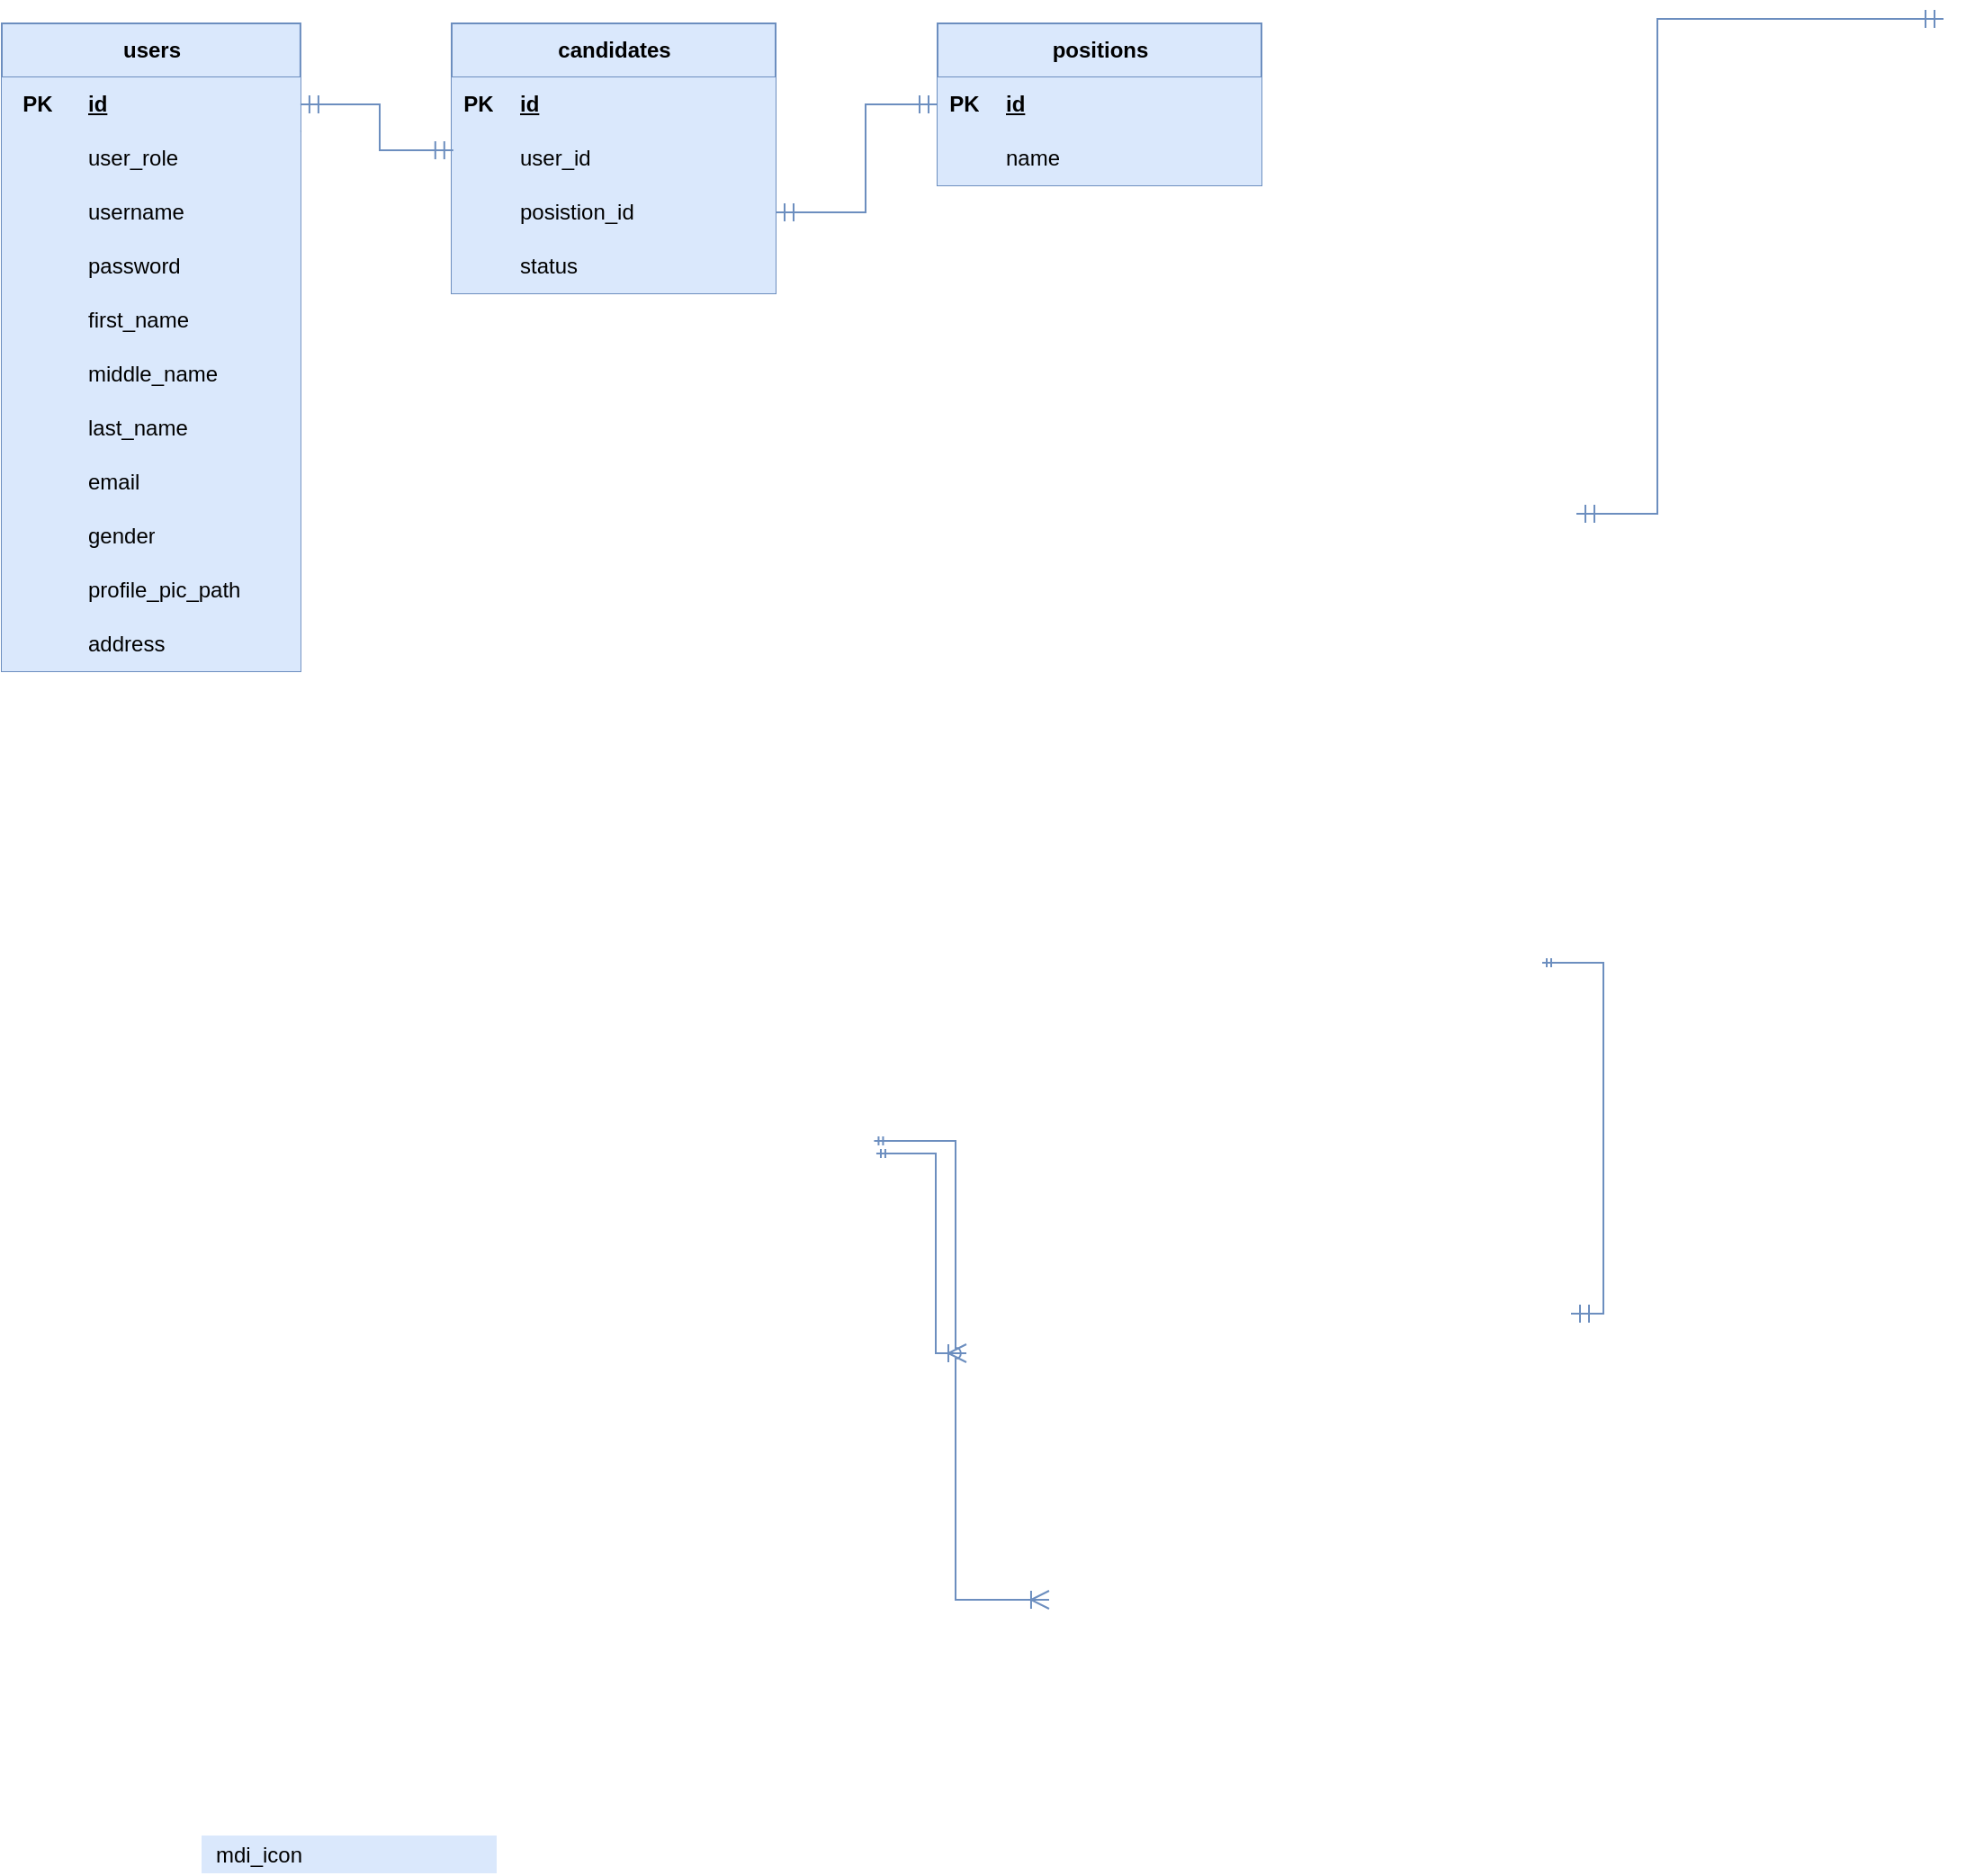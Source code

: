 <mxfile version="21.6.8" type="device">
  <diagram id="R2lEEEUBdFMjLlhIrx00" name="Page-1">
    <mxGraphModel dx="1714" dy="1666" grid="1" gridSize="10" guides="1" tooltips="1" connect="1" arrows="1" fold="1" page="1" pageScale="1" pageWidth="850" pageHeight="1100" math="0" shadow="0" extFonts="Permanent Marker^https://fonts.googleapis.com/css?family=Permanent+Marker">
      <root>
        <mxCell id="0" />
        <mxCell id="1" parent="0" />
        <mxCell id="FnZsgBoeHZm3OFhOHPzo-1" value="candidates" style="shape=table;startSize=30;container=1;collapsible=1;childLayout=tableLayout;fixedRows=1;rowLines=0;fontStyle=1;align=center;resizeLast=1;html=1;fillColor=#dae8fc;strokeColor=#6c8ebf;shadow=0;swimlaneLine=1;" parent="1" vertex="1">
          <mxGeometry x="-550" y="-960" width="180" height="150.0" as="geometry" />
        </mxCell>
        <mxCell id="FnZsgBoeHZm3OFhOHPzo-2" value="" style="shape=tableRow;horizontal=0;startSize=0;swimlaneHead=0;swimlaneBody=0;fillColor=#dae8fc;collapsible=0;dropTarget=0;points=[[0,0.5],[1,0.5]];portConstraint=eastwest;top=0;left=0;right=0;bottom=1;strokeColor=#6c8ebf;shadow=0;swimlaneLine=1;" parent="FnZsgBoeHZm3OFhOHPzo-1" vertex="1">
          <mxGeometry y="30" width="180" height="30" as="geometry" />
        </mxCell>
        <mxCell id="FnZsgBoeHZm3OFhOHPzo-3" value="PK" style="shape=partialRectangle;connectable=0;fillColor=#dae8fc;top=0;left=0;bottom=0;right=0;fontStyle=1;overflow=hidden;whiteSpace=wrap;html=1;strokeColor=#6c8ebf;shadow=0;swimlaneLine=1;" parent="FnZsgBoeHZm3OFhOHPzo-2" vertex="1">
          <mxGeometry width="30" height="30" as="geometry">
            <mxRectangle width="30" height="30" as="alternateBounds" />
          </mxGeometry>
        </mxCell>
        <mxCell id="FnZsgBoeHZm3OFhOHPzo-4" value="id&lt;span data-lucid-content=&quot;{&amp;quot;t&amp;quot;:&amp;quot;id&amp;quot;,&amp;quot;m&amp;quot;:[{&amp;quot;s&amp;quot;:0,&amp;quot;n&amp;quot;:&amp;quot;c&amp;quot;,&amp;quot;v&amp;quot;:&amp;quot;3a414aff&amp;quot;,&amp;quot;e&amp;quot;:2},{&amp;quot;s&amp;quot;:0,&amp;quot;n&amp;quot;:&amp;quot;s&amp;quot;,&amp;quot;v&amp;quot;:22.222,&amp;quot;e&amp;quot;:2}]}&quot; data-lucid-type=&quot;application/vnd.lucid.text&quot;&gt;&lt;/span&gt;&lt;span data-lucid-content=&quot;{&amp;quot;t&amp;quot;:&amp;quot;id&amp;quot;,&amp;quot;m&amp;quot;:[{&amp;quot;s&amp;quot;:0,&amp;quot;n&amp;quot;:&amp;quot;c&amp;quot;,&amp;quot;v&amp;quot;:&amp;quot;3a414aff&amp;quot;,&amp;quot;e&amp;quot;:2},{&amp;quot;s&amp;quot;:0,&amp;quot;n&amp;quot;:&amp;quot;s&amp;quot;,&amp;quot;v&amp;quot;:22.222,&amp;quot;e&amp;quot;:2}]}&quot; data-lucid-type=&quot;application/vnd.lucid.text&quot;&gt;&lt;/span&gt;&lt;span data-lucid-content=&quot;{&amp;quot;t&amp;quot;:&amp;quot;id&amp;quot;,&amp;quot;m&amp;quot;:[{&amp;quot;s&amp;quot;:0,&amp;quot;n&amp;quot;:&amp;quot;c&amp;quot;,&amp;quot;v&amp;quot;:&amp;quot;3a414aff&amp;quot;,&amp;quot;e&amp;quot;:2},{&amp;quot;s&amp;quot;:0,&amp;quot;n&amp;quot;:&amp;quot;s&amp;quot;,&amp;quot;v&amp;quot;:22.222,&amp;quot;e&amp;quot;:2}]}&quot; data-lucid-type=&quot;application/vnd.lucid.text&quot;&gt;&lt;/span&gt;&lt;span data-lucid-content=&quot;{&amp;quot;t&amp;quot;:&amp;quot;id&amp;quot;,&amp;quot;m&amp;quot;:[{&amp;quot;s&amp;quot;:0,&amp;quot;n&amp;quot;:&amp;quot;c&amp;quot;,&amp;quot;v&amp;quot;:&amp;quot;3a414aff&amp;quot;,&amp;quot;e&amp;quot;:2},{&amp;quot;s&amp;quot;:0,&amp;quot;n&amp;quot;:&amp;quot;s&amp;quot;,&amp;quot;v&amp;quot;:22.222,&amp;quot;e&amp;quot;:2}]}&quot; data-lucid-type=&quot;application/vnd.lucid.text&quot;&gt;&lt;/span&gt;&lt;span data-lucid-content=&quot;{&amp;quot;t&amp;quot;:&amp;quot;id&amp;quot;,&amp;quot;m&amp;quot;:[{&amp;quot;s&amp;quot;:0,&amp;quot;n&amp;quot;:&amp;quot;c&amp;quot;,&amp;quot;v&amp;quot;:&amp;quot;3a414aff&amp;quot;,&amp;quot;e&amp;quot;:2},{&amp;quot;s&amp;quot;:0,&amp;quot;n&amp;quot;:&amp;quot;s&amp;quot;,&amp;quot;v&amp;quot;:22.222,&amp;quot;e&amp;quot;:2}]}&quot; data-lucid-type=&quot;application/vnd.lucid.text&quot;&gt;&lt;/span&gt;" style="shape=partialRectangle;connectable=0;fillColor=#dae8fc;top=0;left=0;bottom=0;right=0;align=left;spacingLeft=6;fontStyle=5;overflow=hidden;whiteSpace=wrap;html=1;strokeColor=#6c8ebf;shadow=0;swimlaneLine=1;" parent="FnZsgBoeHZm3OFhOHPzo-2" vertex="1">
          <mxGeometry x="30" width="150" height="30" as="geometry">
            <mxRectangle width="150" height="30" as="alternateBounds" />
          </mxGeometry>
        </mxCell>
        <mxCell id="FnZsgBoeHZm3OFhOHPzo-5" value="" style="shape=tableRow;horizontal=0;startSize=0;swimlaneHead=0;swimlaneBody=0;fillColor=#dae8fc;collapsible=0;dropTarget=0;points=[[0,0.5],[1,0.5]];portConstraint=eastwest;top=0;left=0;right=0;bottom=0;strokeColor=#6c8ebf;shadow=0;swimlaneLine=1;" parent="FnZsgBoeHZm3OFhOHPzo-1" vertex="1">
          <mxGeometry y="60" width="180" height="30" as="geometry" />
        </mxCell>
        <mxCell id="FnZsgBoeHZm3OFhOHPzo-6" value="" style="shape=partialRectangle;connectable=0;fillColor=#dae8fc;top=0;left=0;bottom=0;right=0;editable=1;overflow=hidden;whiteSpace=wrap;html=1;strokeColor=#6c8ebf;shadow=0;swimlaneLine=1;" parent="FnZsgBoeHZm3OFhOHPzo-5" vertex="1">
          <mxGeometry width="30" height="30" as="geometry">
            <mxRectangle width="30" height="30" as="alternateBounds" />
          </mxGeometry>
        </mxCell>
        <mxCell id="FnZsgBoeHZm3OFhOHPzo-7" value="user_id" style="shape=partialRectangle;connectable=0;fillColor=#dae8fc;top=0;left=0;bottom=0;right=0;align=left;spacingLeft=6;overflow=hidden;whiteSpace=wrap;html=1;strokeColor=#6c8ebf;shadow=0;swimlaneLine=1;" parent="FnZsgBoeHZm3OFhOHPzo-5" vertex="1">
          <mxGeometry x="30" width="150" height="30" as="geometry">
            <mxRectangle width="150" height="30" as="alternateBounds" />
          </mxGeometry>
        </mxCell>
        <mxCell id="FnZsgBoeHZm3OFhOHPzo-8" value="" style="shape=tableRow;horizontal=0;startSize=0;swimlaneHead=0;swimlaneBody=0;fillColor=#dae8fc;collapsible=0;dropTarget=0;points=[[0,0.5],[1,0.5]];portConstraint=eastwest;top=0;left=0;right=0;bottom=0;strokeColor=#6c8ebf;shadow=0;swimlaneLine=1;" parent="FnZsgBoeHZm3OFhOHPzo-1" vertex="1">
          <mxGeometry y="90" width="180" height="30" as="geometry" />
        </mxCell>
        <mxCell id="FnZsgBoeHZm3OFhOHPzo-9" value="" style="shape=partialRectangle;connectable=0;fillColor=#dae8fc;top=0;left=0;bottom=0;right=0;editable=1;overflow=hidden;whiteSpace=wrap;html=1;strokeColor=#6c8ebf;shadow=0;swimlaneLine=1;" parent="FnZsgBoeHZm3OFhOHPzo-8" vertex="1">
          <mxGeometry width="30" height="30" as="geometry">
            <mxRectangle width="30" height="30" as="alternateBounds" />
          </mxGeometry>
        </mxCell>
        <mxCell id="FnZsgBoeHZm3OFhOHPzo-10" value="posistion_id" style="shape=partialRectangle;connectable=0;fillColor=#dae8fc;top=0;left=0;bottom=0;right=0;align=left;spacingLeft=6;overflow=hidden;whiteSpace=wrap;html=1;strokeColor=#6c8ebf;shadow=0;swimlaneLine=1;" parent="FnZsgBoeHZm3OFhOHPzo-8" vertex="1">
          <mxGeometry x="30" width="150" height="30" as="geometry">
            <mxRectangle width="150" height="30" as="alternateBounds" />
          </mxGeometry>
        </mxCell>
        <mxCell id="BjhhpSd7ymP0cHESQUmX-1" style="shape=tableRow;horizontal=0;startSize=0;swimlaneHead=0;swimlaneBody=0;fillColor=#dae8fc;collapsible=0;dropTarget=0;points=[[0,0.5],[1,0.5]];portConstraint=eastwest;top=0;left=0;right=0;bottom=0;strokeColor=#6c8ebf;shadow=0;swimlaneLine=1;" vertex="1" parent="FnZsgBoeHZm3OFhOHPzo-1">
          <mxGeometry y="120" width="180" height="30" as="geometry" />
        </mxCell>
        <mxCell id="BjhhpSd7ymP0cHESQUmX-2" style="shape=partialRectangle;connectable=0;fillColor=#dae8fc;top=0;left=0;bottom=0;right=0;editable=1;overflow=hidden;whiteSpace=wrap;html=1;strokeColor=#6c8ebf;shadow=0;swimlaneLine=1;" vertex="1" parent="BjhhpSd7ymP0cHESQUmX-1">
          <mxGeometry width="30" height="30" as="geometry">
            <mxRectangle width="30" height="30" as="alternateBounds" />
          </mxGeometry>
        </mxCell>
        <mxCell id="BjhhpSd7ymP0cHESQUmX-3" value="status" style="shape=partialRectangle;connectable=0;fillColor=#dae8fc;top=0;left=0;bottom=0;right=0;align=left;spacingLeft=6;overflow=hidden;whiteSpace=wrap;html=1;strokeColor=#6c8ebf;shadow=0;swimlaneLine=1;" vertex="1" parent="BjhhpSd7ymP0cHESQUmX-1">
          <mxGeometry x="30" width="150" height="30" as="geometry">
            <mxRectangle width="150" height="30" as="alternateBounds" />
          </mxGeometry>
        </mxCell>
        <mxCell id="FnZsgBoeHZm3OFhOHPzo-114" value="users" style="shape=table;startSize=30;container=1;collapsible=1;childLayout=tableLayout;fixedRows=1;rowLines=0;fontStyle=1;align=center;resizeLast=1;html=1;fillColor=#dae8fc;strokeColor=#6c8ebf;shadow=0;swimlaneLine=1;" parent="1" vertex="1">
          <mxGeometry x="-800" y="-960" width="165.96" height="360" as="geometry" />
        </mxCell>
        <mxCell id="FnZsgBoeHZm3OFhOHPzo-115" value="" style="shape=tableRow;horizontal=0;startSize=0;swimlaneHead=0;swimlaneBody=0;fillColor=#dae8fc;collapsible=0;dropTarget=0;points=[[0,0.5],[1,0.5]];portConstraint=eastwest;top=0;left=0;right=0;bottom=1;strokeColor=#6c8ebf;shadow=0;swimlaneLine=1;" parent="FnZsgBoeHZm3OFhOHPzo-114" vertex="1">
          <mxGeometry y="30" width="165.96" height="30" as="geometry" />
        </mxCell>
        <mxCell id="FnZsgBoeHZm3OFhOHPzo-116" value="PK" style="shape=partialRectangle;connectable=0;fillColor=#dae8fc;top=0;left=0;bottom=0;right=0;fontStyle=1;overflow=hidden;whiteSpace=wrap;html=1;strokeColor=#6c8ebf;shadow=0;swimlaneLine=1;" parent="FnZsgBoeHZm3OFhOHPzo-115" vertex="1">
          <mxGeometry width="40" height="30" as="geometry">
            <mxRectangle width="40" height="30" as="alternateBounds" />
          </mxGeometry>
        </mxCell>
        <mxCell id="FnZsgBoeHZm3OFhOHPzo-117" value="id&lt;span data-lucid-content=&quot;{&amp;quot;t&amp;quot;:&amp;quot;id&amp;quot;,&amp;quot;m&amp;quot;:[{&amp;quot;s&amp;quot;:0,&amp;quot;n&amp;quot;:&amp;quot;c&amp;quot;,&amp;quot;v&amp;quot;:&amp;quot;3a414aff&amp;quot;,&amp;quot;e&amp;quot;:2},{&amp;quot;s&amp;quot;:0,&amp;quot;n&amp;quot;:&amp;quot;s&amp;quot;,&amp;quot;v&amp;quot;:22.222,&amp;quot;e&amp;quot;:2}]}&quot; data-lucid-type=&quot;application/vnd.lucid.text&quot;&gt;&lt;/span&gt;&lt;span data-lucid-content=&quot;{&amp;quot;t&amp;quot;:&amp;quot;id&amp;quot;,&amp;quot;m&amp;quot;:[{&amp;quot;s&amp;quot;:0,&amp;quot;n&amp;quot;:&amp;quot;c&amp;quot;,&amp;quot;v&amp;quot;:&amp;quot;3a414aff&amp;quot;,&amp;quot;e&amp;quot;:2},{&amp;quot;s&amp;quot;:0,&amp;quot;n&amp;quot;:&amp;quot;s&amp;quot;,&amp;quot;v&amp;quot;:22.222,&amp;quot;e&amp;quot;:2}]}&quot; data-lucid-type=&quot;application/vnd.lucid.text&quot;&gt;&lt;/span&gt;&lt;span data-lucid-content=&quot;{&amp;quot;t&amp;quot;:&amp;quot;id&amp;quot;,&amp;quot;m&amp;quot;:[{&amp;quot;s&amp;quot;:0,&amp;quot;n&amp;quot;:&amp;quot;c&amp;quot;,&amp;quot;v&amp;quot;:&amp;quot;3a414aff&amp;quot;,&amp;quot;e&amp;quot;:2},{&amp;quot;s&amp;quot;:0,&amp;quot;n&amp;quot;:&amp;quot;s&amp;quot;,&amp;quot;v&amp;quot;:22.222,&amp;quot;e&amp;quot;:2}]}&quot; data-lucid-type=&quot;application/vnd.lucid.text&quot;&gt;&lt;/span&gt;&lt;span data-lucid-content=&quot;{&amp;quot;t&amp;quot;:&amp;quot;id&amp;quot;,&amp;quot;m&amp;quot;:[{&amp;quot;s&amp;quot;:0,&amp;quot;n&amp;quot;:&amp;quot;c&amp;quot;,&amp;quot;v&amp;quot;:&amp;quot;3a414aff&amp;quot;,&amp;quot;e&amp;quot;:2},{&amp;quot;s&amp;quot;:0,&amp;quot;n&amp;quot;:&amp;quot;s&amp;quot;,&amp;quot;v&amp;quot;:22.222,&amp;quot;e&amp;quot;:2}]}&quot; data-lucid-type=&quot;application/vnd.lucid.text&quot;&gt;&lt;/span&gt;&lt;span data-lucid-content=&quot;{&amp;quot;t&amp;quot;:&amp;quot;id&amp;quot;,&amp;quot;m&amp;quot;:[{&amp;quot;s&amp;quot;:0,&amp;quot;n&amp;quot;:&amp;quot;c&amp;quot;,&amp;quot;v&amp;quot;:&amp;quot;3a414aff&amp;quot;,&amp;quot;e&amp;quot;:2},{&amp;quot;s&amp;quot;:0,&amp;quot;n&amp;quot;:&amp;quot;s&amp;quot;,&amp;quot;v&amp;quot;:22.222,&amp;quot;e&amp;quot;:2}]}&quot; data-lucid-type=&quot;application/vnd.lucid.text&quot;&gt;&lt;/span&gt;" style="shape=partialRectangle;connectable=0;fillColor=#dae8fc;top=0;left=0;bottom=0;right=0;align=left;spacingLeft=6;fontStyle=5;overflow=hidden;whiteSpace=wrap;html=1;strokeColor=#6c8ebf;shadow=0;swimlaneLine=1;" parent="FnZsgBoeHZm3OFhOHPzo-115" vertex="1">
          <mxGeometry x="40" width="125.96" height="30" as="geometry">
            <mxRectangle width="125.96" height="30" as="alternateBounds" />
          </mxGeometry>
        </mxCell>
        <mxCell id="jvCDzrmosAp2p4c99oZB-1" style="shape=tableRow;horizontal=0;startSize=0;swimlaneHead=0;swimlaneBody=0;fillColor=#dae8fc;collapsible=0;dropTarget=0;points=[[0,0.5],[1,0.5]];portConstraint=eastwest;top=0;left=0;right=0;bottom=0;strokeColor=#6c8ebf;shadow=0;swimlaneLine=1;" parent="FnZsgBoeHZm3OFhOHPzo-114" vertex="1">
          <mxGeometry y="60" width="165.96" height="30" as="geometry" />
        </mxCell>
        <mxCell id="jvCDzrmosAp2p4c99oZB-2" style="shape=partialRectangle;connectable=0;fillColor=#dae8fc;top=0;left=0;bottom=0;right=0;editable=1;overflow=hidden;whiteSpace=wrap;html=1;strokeColor=#6c8ebf;shadow=0;swimlaneLine=1;" parent="jvCDzrmosAp2p4c99oZB-1" vertex="1">
          <mxGeometry width="40" height="30" as="geometry">
            <mxRectangle width="40" height="30" as="alternateBounds" />
          </mxGeometry>
        </mxCell>
        <mxCell id="jvCDzrmosAp2p4c99oZB-3" value="user_role" style="shape=partialRectangle;connectable=0;fillColor=#dae8fc;top=0;left=0;bottom=0;right=0;align=left;spacingLeft=6;overflow=hidden;whiteSpace=wrap;html=1;strokeColor=#6c8ebf;shadow=0;swimlaneLine=1;" parent="jvCDzrmosAp2p4c99oZB-1" vertex="1">
          <mxGeometry x="40" width="125.96" height="30" as="geometry">
            <mxRectangle width="125.96" height="30" as="alternateBounds" />
          </mxGeometry>
        </mxCell>
        <mxCell id="jvCDzrmosAp2p4c99oZB-19" style="shape=tableRow;horizontal=0;startSize=0;swimlaneHead=0;swimlaneBody=0;fillColor=#dae8fc;collapsible=0;dropTarget=0;points=[[0,0.5],[1,0.5]];portConstraint=eastwest;top=0;left=0;right=0;bottom=0;strokeColor=#6c8ebf;shadow=0;swimlaneLine=1;" parent="FnZsgBoeHZm3OFhOHPzo-114" vertex="1">
          <mxGeometry y="90" width="165.96" height="30" as="geometry" />
        </mxCell>
        <mxCell id="jvCDzrmosAp2p4c99oZB-20" style="shape=partialRectangle;connectable=0;fillColor=#dae8fc;top=0;left=0;bottom=0;right=0;editable=1;overflow=hidden;whiteSpace=wrap;html=1;strokeColor=#6c8ebf;shadow=0;swimlaneLine=1;" parent="jvCDzrmosAp2p4c99oZB-19" vertex="1">
          <mxGeometry width="40" height="30" as="geometry">
            <mxRectangle width="40" height="30" as="alternateBounds" />
          </mxGeometry>
        </mxCell>
        <mxCell id="jvCDzrmosAp2p4c99oZB-21" value="username" style="shape=partialRectangle;connectable=0;fillColor=#dae8fc;top=0;left=0;bottom=0;right=0;align=left;spacingLeft=6;overflow=hidden;whiteSpace=wrap;html=1;strokeColor=#6c8ebf;shadow=0;swimlaneLine=1;" parent="jvCDzrmosAp2p4c99oZB-19" vertex="1">
          <mxGeometry x="40" width="125.96" height="30" as="geometry">
            <mxRectangle width="125.96" height="30" as="alternateBounds" />
          </mxGeometry>
        </mxCell>
        <mxCell id="jvCDzrmosAp2p4c99oZB-16" style="shape=tableRow;horizontal=0;startSize=0;swimlaneHead=0;swimlaneBody=0;fillColor=#dae8fc;collapsible=0;dropTarget=0;points=[[0,0.5],[1,0.5]];portConstraint=eastwest;top=0;left=0;right=0;bottom=0;strokeColor=#6c8ebf;shadow=0;swimlaneLine=1;" parent="FnZsgBoeHZm3OFhOHPzo-114" vertex="1">
          <mxGeometry y="120" width="165.96" height="30" as="geometry" />
        </mxCell>
        <mxCell id="jvCDzrmosAp2p4c99oZB-17" style="shape=partialRectangle;connectable=0;fillColor=#dae8fc;top=0;left=0;bottom=0;right=0;editable=1;overflow=hidden;whiteSpace=wrap;html=1;strokeColor=#6c8ebf;shadow=0;swimlaneLine=1;" parent="jvCDzrmosAp2p4c99oZB-16" vertex="1">
          <mxGeometry width="40" height="30" as="geometry">
            <mxRectangle width="40" height="30" as="alternateBounds" />
          </mxGeometry>
        </mxCell>
        <mxCell id="jvCDzrmosAp2p4c99oZB-18" value="password" style="shape=partialRectangle;connectable=0;fillColor=#dae8fc;top=0;left=0;bottom=0;right=0;align=left;spacingLeft=6;overflow=hidden;whiteSpace=wrap;html=1;strokeColor=#6c8ebf;shadow=0;swimlaneLine=1;" parent="jvCDzrmosAp2p4c99oZB-16" vertex="1">
          <mxGeometry x="40" width="125.96" height="30" as="geometry">
            <mxRectangle width="125.96" height="30" as="alternateBounds" />
          </mxGeometry>
        </mxCell>
        <mxCell id="FnZsgBoeHZm3OFhOHPzo-121" style="shape=tableRow;horizontal=0;startSize=0;swimlaneHead=0;swimlaneBody=0;fillColor=#dae8fc;collapsible=0;dropTarget=0;points=[[0,0.5],[1,0.5]];portConstraint=eastwest;top=0;left=0;right=0;bottom=0;strokeColor=#6c8ebf;shadow=0;swimlaneLine=1;" parent="FnZsgBoeHZm3OFhOHPzo-114" vertex="1">
          <mxGeometry y="150" width="165.96" height="30" as="geometry" />
        </mxCell>
        <mxCell id="FnZsgBoeHZm3OFhOHPzo-122" style="shape=partialRectangle;connectable=0;fillColor=#dae8fc;top=0;left=0;bottom=0;right=0;editable=1;overflow=hidden;whiteSpace=wrap;html=1;strokeColor=#6c8ebf;shadow=0;swimlaneLine=1;" parent="FnZsgBoeHZm3OFhOHPzo-121" vertex="1">
          <mxGeometry width="40" height="30" as="geometry">
            <mxRectangle width="40" height="30" as="alternateBounds" />
          </mxGeometry>
        </mxCell>
        <mxCell id="FnZsgBoeHZm3OFhOHPzo-123" value="first_name" style="shape=partialRectangle;connectable=0;fillColor=#dae8fc;top=0;left=0;bottom=0;right=0;align=left;spacingLeft=6;overflow=hidden;whiteSpace=wrap;html=1;strokeColor=#6c8ebf;shadow=0;swimlaneLine=1;" parent="FnZsgBoeHZm3OFhOHPzo-121" vertex="1">
          <mxGeometry x="40" width="125.96" height="30" as="geometry">
            <mxRectangle width="125.96" height="30" as="alternateBounds" />
          </mxGeometry>
        </mxCell>
        <mxCell id="FnZsgBoeHZm3OFhOHPzo-160" style="shape=tableRow;horizontal=0;startSize=0;swimlaneHead=0;swimlaneBody=0;fillColor=#dae8fc;collapsible=0;dropTarget=0;points=[[0,0.5],[1,0.5]];portConstraint=eastwest;top=0;left=0;right=0;bottom=0;strokeColor=#6c8ebf;shadow=0;swimlaneLine=1;" parent="FnZsgBoeHZm3OFhOHPzo-114" vertex="1">
          <mxGeometry y="180" width="165.96" height="30" as="geometry" />
        </mxCell>
        <mxCell id="FnZsgBoeHZm3OFhOHPzo-161" style="shape=partialRectangle;connectable=0;fillColor=#dae8fc;top=0;left=0;bottom=0;right=0;editable=1;overflow=hidden;whiteSpace=wrap;html=1;strokeColor=#6c8ebf;shadow=0;swimlaneLine=1;" parent="FnZsgBoeHZm3OFhOHPzo-160" vertex="1">
          <mxGeometry width="40" height="30" as="geometry">
            <mxRectangle width="40" height="30" as="alternateBounds" />
          </mxGeometry>
        </mxCell>
        <mxCell id="FnZsgBoeHZm3OFhOHPzo-162" value="middle_name" style="shape=partialRectangle;connectable=0;fillColor=#dae8fc;top=0;left=0;bottom=0;right=0;align=left;spacingLeft=6;overflow=hidden;whiteSpace=wrap;html=1;strokeColor=#6c8ebf;shadow=0;swimlaneLine=1;" parent="FnZsgBoeHZm3OFhOHPzo-160" vertex="1">
          <mxGeometry x="40" width="125.96" height="30" as="geometry">
            <mxRectangle width="125.96" height="30" as="alternateBounds" />
          </mxGeometry>
        </mxCell>
        <mxCell id="FnZsgBoeHZm3OFhOHPzo-157" style="shape=tableRow;horizontal=0;startSize=0;swimlaneHead=0;swimlaneBody=0;fillColor=#dae8fc;collapsible=0;dropTarget=0;points=[[0,0.5],[1,0.5]];portConstraint=eastwest;top=0;left=0;right=0;bottom=0;strokeColor=#6c8ebf;shadow=0;swimlaneLine=1;" parent="FnZsgBoeHZm3OFhOHPzo-114" vertex="1">
          <mxGeometry y="210" width="165.96" height="30" as="geometry" />
        </mxCell>
        <mxCell id="FnZsgBoeHZm3OFhOHPzo-158" style="shape=partialRectangle;connectable=0;fillColor=#dae8fc;top=0;left=0;bottom=0;right=0;editable=1;overflow=hidden;whiteSpace=wrap;html=1;strokeColor=#6c8ebf;shadow=0;swimlaneLine=1;" parent="FnZsgBoeHZm3OFhOHPzo-157" vertex="1">
          <mxGeometry width="40" height="30" as="geometry">
            <mxRectangle width="40" height="30" as="alternateBounds" />
          </mxGeometry>
        </mxCell>
        <mxCell id="FnZsgBoeHZm3OFhOHPzo-159" value="last_name" style="shape=partialRectangle;connectable=0;fillColor=#dae8fc;top=0;left=0;bottom=0;right=0;align=left;spacingLeft=6;overflow=hidden;whiteSpace=wrap;html=1;strokeColor=#6c8ebf;shadow=0;swimlaneLine=1;" parent="FnZsgBoeHZm3OFhOHPzo-157" vertex="1">
          <mxGeometry x="40" width="125.96" height="30" as="geometry">
            <mxRectangle width="125.96" height="30" as="alternateBounds" />
          </mxGeometry>
        </mxCell>
        <mxCell id="FnZsgBoeHZm3OFhOHPzo-166" style="shape=tableRow;horizontal=0;startSize=0;swimlaneHead=0;swimlaneBody=0;fillColor=#dae8fc;collapsible=0;dropTarget=0;points=[[0,0.5],[1,0.5]];portConstraint=eastwest;top=0;left=0;right=0;bottom=0;strokeColor=#6c8ebf;shadow=0;swimlaneLine=1;" parent="FnZsgBoeHZm3OFhOHPzo-114" vertex="1">
          <mxGeometry y="240" width="165.96" height="30" as="geometry" />
        </mxCell>
        <mxCell id="FnZsgBoeHZm3OFhOHPzo-167" style="shape=partialRectangle;connectable=0;fillColor=#dae8fc;top=0;left=0;bottom=0;right=0;editable=1;overflow=hidden;whiteSpace=wrap;html=1;strokeColor=#6c8ebf;shadow=0;swimlaneLine=1;" parent="FnZsgBoeHZm3OFhOHPzo-166" vertex="1">
          <mxGeometry width="40" height="30" as="geometry">
            <mxRectangle width="40" height="30" as="alternateBounds" />
          </mxGeometry>
        </mxCell>
        <mxCell id="FnZsgBoeHZm3OFhOHPzo-168" value="email" style="shape=partialRectangle;connectable=0;fillColor=#dae8fc;top=0;left=0;bottom=0;right=0;align=left;spacingLeft=6;overflow=hidden;whiteSpace=wrap;html=1;strokeColor=#6c8ebf;shadow=0;swimlaneLine=1;" parent="FnZsgBoeHZm3OFhOHPzo-166" vertex="1">
          <mxGeometry x="40" width="125.96" height="30" as="geometry">
            <mxRectangle width="125.96" height="30" as="alternateBounds" />
          </mxGeometry>
        </mxCell>
        <mxCell id="FnZsgBoeHZm3OFhOHPzo-124" value="" style="shape=tableRow;horizontal=0;startSize=0;swimlaneHead=0;swimlaneBody=0;fillColor=#dae8fc;collapsible=0;dropTarget=0;points=[[0,0.5],[1,0.5]];portConstraint=eastwest;top=0;left=0;right=0;bottom=0;strokeColor=#6c8ebf;shadow=0;swimlaneLine=1;" parent="FnZsgBoeHZm3OFhOHPzo-114" vertex="1">
          <mxGeometry y="270" width="165.96" height="30" as="geometry" />
        </mxCell>
        <mxCell id="FnZsgBoeHZm3OFhOHPzo-125" value="" style="shape=partialRectangle;connectable=0;fillColor=#dae8fc;top=0;left=0;bottom=0;right=0;editable=1;overflow=hidden;whiteSpace=wrap;html=1;strokeColor=#6c8ebf;shadow=0;swimlaneLine=1;" parent="FnZsgBoeHZm3OFhOHPzo-124" vertex="1">
          <mxGeometry width="40" height="30" as="geometry">
            <mxRectangle width="40" height="30" as="alternateBounds" />
          </mxGeometry>
        </mxCell>
        <mxCell id="FnZsgBoeHZm3OFhOHPzo-126" value="gender" style="shape=partialRectangle;connectable=0;fillColor=#dae8fc;top=0;left=0;bottom=0;right=0;align=left;spacingLeft=6;overflow=hidden;whiteSpace=wrap;html=1;strokeColor=#6c8ebf;shadow=0;swimlaneLine=1;" parent="FnZsgBoeHZm3OFhOHPzo-124" vertex="1">
          <mxGeometry x="40" width="125.96" height="30" as="geometry">
            <mxRectangle width="125.96" height="30" as="alternateBounds" />
          </mxGeometry>
        </mxCell>
        <mxCell id="FnZsgBoeHZm3OFhOHPzo-127" style="shape=tableRow;horizontal=0;startSize=0;swimlaneHead=0;swimlaneBody=0;fillColor=#dae8fc;collapsible=0;dropTarget=0;points=[[0,0.5],[1,0.5]];portConstraint=eastwest;top=0;left=0;right=0;bottom=0;strokeColor=#6c8ebf;shadow=0;swimlaneLine=1;" parent="FnZsgBoeHZm3OFhOHPzo-114" vertex="1">
          <mxGeometry y="300" width="165.96" height="30" as="geometry" />
        </mxCell>
        <mxCell id="FnZsgBoeHZm3OFhOHPzo-128" style="shape=partialRectangle;connectable=0;fillColor=#dae8fc;top=0;left=0;bottom=0;right=0;editable=1;overflow=hidden;whiteSpace=wrap;html=1;strokeColor=#6c8ebf;shadow=0;swimlaneLine=1;" parent="FnZsgBoeHZm3OFhOHPzo-127" vertex="1">
          <mxGeometry width="40" height="30" as="geometry">
            <mxRectangle width="40" height="30" as="alternateBounds" />
          </mxGeometry>
        </mxCell>
        <mxCell id="FnZsgBoeHZm3OFhOHPzo-129" value="profile_pic_path" style="shape=partialRectangle;connectable=0;fillColor=#dae8fc;top=0;left=0;bottom=0;right=0;align=left;spacingLeft=6;overflow=hidden;whiteSpace=wrap;html=1;strokeColor=#6c8ebf;shadow=0;swimlaneLine=1;" parent="FnZsgBoeHZm3OFhOHPzo-127" vertex="1">
          <mxGeometry x="40" width="125.96" height="30" as="geometry">
            <mxRectangle width="125.96" height="30" as="alternateBounds" />
          </mxGeometry>
        </mxCell>
        <mxCell id="FnZsgBoeHZm3OFhOHPzo-136" style="shape=tableRow;horizontal=0;startSize=0;swimlaneHead=0;swimlaneBody=0;fillColor=#dae8fc;collapsible=0;dropTarget=0;points=[[0,0.5],[1,0.5]];portConstraint=eastwest;top=0;left=0;right=0;bottom=0;strokeColor=#6c8ebf;shadow=0;swimlaneLine=1;" parent="FnZsgBoeHZm3OFhOHPzo-114" vertex="1">
          <mxGeometry y="330" width="165.96" height="30" as="geometry" />
        </mxCell>
        <mxCell id="FnZsgBoeHZm3OFhOHPzo-137" style="shape=partialRectangle;connectable=0;fillColor=#dae8fc;top=0;left=0;bottom=0;right=0;editable=1;overflow=hidden;whiteSpace=wrap;html=1;strokeColor=#6c8ebf;shadow=0;swimlaneLine=1;" parent="FnZsgBoeHZm3OFhOHPzo-136" vertex="1">
          <mxGeometry width="40" height="30" as="geometry">
            <mxRectangle width="40" height="30" as="alternateBounds" />
          </mxGeometry>
        </mxCell>
        <mxCell id="FnZsgBoeHZm3OFhOHPzo-138" value="address" style="shape=partialRectangle;connectable=0;fillColor=#dae8fc;top=0;left=0;bottom=0;right=0;align=left;spacingLeft=6;overflow=hidden;whiteSpace=wrap;html=1;strokeColor=#6c8ebf;shadow=0;swimlaneLine=1;" parent="FnZsgBoeHZm3OFhOHPzo-136" vertex="1">
          <mxGeometry x="40" width="125.96" height="30" as="geometry">
            <mxRectangle width="125.96" height="30" as="alternateBounds" />
          </mxGeometry>
        </mxCell>
        <mxCell id="FnZsgBoeHZm3OFhOHPzo-169" value="" style="fontSize=12;html=1;endArrow=ERmandOne;startArrow=ERmandOne;rounded=0;startSize=8;endSize=8;exitX=0.005;exitY=0.349;exitDx=0;exitDy=0;entryX=1;entryY=0.5;entryDx=0;entryDy=0;endFill=0;edgeStyle=elbowEdgeStyle;fillColor=#dae8fc;strokeColor=#6c8ebf;shadow=0;swimlaneLine=1;exitPerimeter=0;" parent="1" source="FnZsgBoeHZm3OFhOHPzo-5" target="FnZsgBoeHZm3OFhOHPzo-115" edge="1">
          <mxGeometry width="100" height="100" relative="1" as="geometry">
            <mxPoint x="-808" y="-915" as="sourcePoint" />
            <mxPoint x="-778" y="-756" as="targetPoint" />
            <Array as="points">
              <mxPoint x="-590" y="-900" />
            </Array>
          </mxGeometry>
        </mxCell>
        <mxCell id="jvCDzrmosAp2p4c99oZB-14" value="" style="edgeStyle=none;curved=1;rounded=0;orthogonalLoop=1;jettySize=auto;html=1;fontSize=12;startSize=8;endSize=8;" parent="1" edge="1">
          <mxGeometry relative="1" as="geometry">
            <mxPoint x="-48" y="-183" as="targetPoint" />
          </mxGeometry>
        </mxCell>
        <mxCell id="FnZsgBoeHZm3OFhOHPzo-340" value="" style="fontSize=12;html=1;endArrow=ERoneToMany;startArrow=ERmandOne;rounded=0;startSize=3;endSize=8;entryX=0;entryY=0.5;entryDx=0;entryDy=0;endFill=0;edgeStyle=elbowEdgeStyle;jumpStyle=arc;exitX=1;exitY=0.5;exitDx=0;exitDy=0;fillColor=#dae8fc;strokeColor=#6c8ebf;shadow=0;swimlaneLine=1;" parent="1" edge="1">
          <mxGeometry width="100" height="100" relative="1" as="geometry">
            <mxPoint x="-314.02" y="-332" as="sourcePoint" />
            <mxPoint x="-264" y="-221" as="targetPoint" />
            <Array as="points">
              <mxPoint x="-281" y="-307" />
            </Array>
          </mxGeometry>
        </mxCell>
        <mxCell id="FnZsgBoeHZm3OFhOHPzo-366" value="" style="fontSize=12;html=1;endArrow=ERmandOne;startArrow=ERmandOne;rounded=0;startSize=3;endSize=8;entryX=1;entryY=0.5;entryDx=0;entryDy=0;endFill=0;edgeStyle=elbowEdgeStyle;jumpStyle=arc;exitX=1.005;exitY=0.352;exitDx=0;exitDy=0;exitPerimeter=0;fillColor=#dae8fc;strokeColor=#6c8ebf;shadow=0;swimlaneLine=1;" parent="1" edge="1">
          <mxGeometry width="100" height="100" relative="1" as="geometry">
            <mxPoint x="56" y="-438" as="sourcePoint" />
            <mxPoint x="72" y="-243" as="targetPoint" />
            <Array as="points">
              <mxPoint x="90" y="-280" />
            </Array>
          </mxGeometry>
        </mxCell>
        <mxCell id="0gLkgq13xIGwH0DffjJX-23" value="mdi_icon" style="shape=partialRectangle;connectable=0;fillColor=#dae8fc;top=0;left=0;bottom=0;right=0;align=left;spacingLeft=6;overflow=hidden;whiteSpace=wrap;html=1;strokeColor=#6c8ebf;shadow=0;swimlaneLine=1;" parent="1" vertex="1">
          <mxGeometry x="-689" y="47" width="164" height="21" as="geometry">
            <mxRectangle width="164" height="21" as="alternateBounds" />
          </mxGeometry>
        </mxCell>
        <mxCell id="xb7xe9yNhQBGlhQxrT9T-22" value="" style="fontSize=12;html=1;endArrow=ERoneToMany;startArrow=ERmandOne;rounded=0;startSize=3;endSize=8;entryX=0;entryY=0.5;entryDx=0;entryDy=0;endFill=0;edgeStyle=elbowEdgeStyle;jumpStyle=arc;exitX=0.993;exitY=0.265;exitDx=0;exitDy=0;fillColor=#dae8fc;strokeColor=#6c8ebf;shadow=0;swimlaneLine=1;exitPerimeter=0;" parent="1" edge="1">
          <mxGeometry width="100" height="100" relative="1" as="geometry">
            <mxPoint x="-315.28" y="-339.05" as="sourcePoint" />
            <mxPoint x="-218.02" y="-84" as="targetPoint" />
            <Array as="points">
              <mxPoint x="-270" y="-360" />
            </Array>
          </mxGeometry>
        </mxCell>
        <mxCell id="wYlu6Gt296j7RY4ZM0Lu-42" value="" style="fontSize=12;html=1;endArrow=ERmandOne;startArrow=ERmandOne;rounded=0;startSize=8;endSize=8;exitX=1;exitY=0.5;exitDx=0;exitDy=0;entryX=1;entryY=0.5;entryDx=0;entryDy=0;endFill=0;edgeStyle=elbowEdgeStyle;jumpStyle=arc;fillColor=#dae8fc;strokeColor=#6c8ebf;shadow=0;swimlaneLine=1;" parent="1" edge="1">
          <mxGeometry width="100" height="100" relative="1" as="geometry">
            <mxPoint x="75" y="-687.5" as="sourcePoint" />
            <mxPoint x="279" y="-962.5" as="targetPoint" />
            <Array as="points">
              <mxPoint x="120" y="-820" />
            </Array>
          </mxGeometry>
        </mxCell>
        <mxCell id="jvCDzrmosAp2p4c99oZB-26" value="positions" style="shape=table;startSize=30;container=1;collapsible=1;childLayout=tableLayout;fixedRows=1;rowLines=0;fontStyle=1;align=center;resizeLast=1;html=1;fillColor=#dae8fc;strokeColor=#6c8ebf;shadow=0;swimlaneLine=1;" parent="1" vertex="1">
          <mxGeometry x="-280" y="-960" width="180" height="90.0" as="geometry" />
        </mxCell>
        <mxCell id="jvCDzrmosAp2p4c99oZB-27" value="" style="shape=tableRow;horizontal=0;startSize=0;swimlaneHead=0;swimlaneBody=0;fillColor=#dae8fc;collapsible=0;dropTarget=0;points=[[0,0.5],[1,0.5]];portConstraint=eastwest;top=0;left=0;right=0;bottom=1;strokeColor=#6c8ebf;shadow=0;swimlaneLine=1;" parent="jvCDzrmosAp2p4c99oZB-26" vertex="1">
          <mxGeometry y="30" width="180" height="30" as="geometry" />
        </mxCell>
        <mxCell id="jvCDzrmosAp2p4c99oZB-28" value="PK" style="shape=partialRectangle;connectable=0;fillColor=#dae8fc;top=0;left=0;bottom=0;right=0;fontStyle=1;overflow=hidden;whiteSpace=wrap;html=1;strokeColor=#6c8ebf;shadow=0;swimlaneLine=1;" parent="jvCDzrmosAp2p4c99oZB-27" vertex="1">
          <mxGeometry width="30" height="30" as="geometry">
            <mxRectangle width="30" height="30" as="alternateBounds" />
          </mxGeometry>
        </mxCell>
        <mxCell id="jvCDzrmosAp2p4c99oZB-29" value="id&lt;span data-lucid-content=&quot;{&amp;quot;t&amp;quot;:&amp;quot;id&amp;quot;,&amp;quot;m&amp;quot;:[{&amp;quot;s&amp;quot;:0,&amp;quot;n&amp;quot;:&amp;quot;c&amp;quot;,&amp;quot;v&amp;quot;:&amp;quot;3a414aff&amp;quot;,&amp;quot;e&amp;quot;:2},{&amp;quot;s&amp;quot;:0,&amp;quot;n&amp;quot;:&amp;quot;s&amp;quot;,&amp;quot;v&amp;quot;:22.222,&amp;quot;e&amp;quot;:2}]}&quot; data-lucid-type=&quot;application/vnd.lucid.text&quot;&gt;&lt;/span&gt;&lt;span data-lucid-content=&quot;{&amp;quot;t&amp;quot;:&amp;quot;id&amp;quot;,&amp;quot;m&amp;quot;:[{&amp;quot;s&amp;quot;:0,&amp;quot;n&amp;quot;:&amp;quot;c&amp;quot;,&amp;quot;v&amp;quot;:&amp;quot;3a414aff&amp;quot;,&amp;quot;e&amp;quot;:2},{&amp;quot;s&amp;quot;:0,&amp;quot;n&amp;quot;:&amp;quot;s&amp;quot;,&amp;quot;v&amp;quot;:22.222,&amp;quot;e&amp;quot;:2}]}&quot; data-lucid-type=&quot;application/vnd.lucid.text&quot;&gt;&lt;/span&gt;&lt;span data-lucid-content=&quot;{&amp;quot;t&amp;quot;:&amp;quot;id&amp;quot;,&amp;quot;m&amp;quot;:[{&amp;quot;s&amp;quot;:0,&amp;quot;n&amp;quot;:&amp;quot;c&amp;quot;,&amp;quot;v&amp;quot;:&amp;quot;3a414aff&amp;quot;,&amp;quot;e&amp;quot;:2},{&amp;quot;s&amp;quot;:0,&amp;quot;n&amp;quot;:&amp;quot;s&amp;quot;,&amp;quot;v&amp;quot;:22.222,&amp;quot;e&amp;quot;:2}]}&quot; data-lucid-type=&quot;application/vnd.lucid.text&quot;&gt;&lt;/span&gt;&lt;span data-lucid-content=&quot;{&amp;quot;t&amp;quot;:&amp;quot;id&amp;quot;,&amp;quot;m&amp;quot;:[{&amp;quot;s&amp;quot;:0,&amp;quot;n&amp;quot;:&amp;quot;c&amp;quot;,&amp;quot;v&amp;quot;:&amp;quot;3a414aff&amp;quot;,&amp;quot;e&amp;quot;:2},{&amp;quot;s&amp;quot;:0,&amp;quot;n&amp;quot;:&amp;quot;s&amp;quot;,&amp;quot;v&amp;quot;:22.222,&amp;quot;e&amp;quot;:2}]}&quot; data-lucid-type=&quot;application/vnd.lucid.text&quot;&gt;&lt;/span&gt;&lt;span data-lucid-content=&quot;{&amp;quot;t&amp;quot;:&amp;quot;id&amp;quot;,&amp;quot;m&amp;quot;:[{&amp;quot;s&amp;quot;:0,&amp;quot;n&amp;quot;:&amp;quot;c&amp;quot;,&amp;quot;v&amp;quot;:&amp;quot;3a414aff&amp;quot;,&amp;quot;e&amp;quot;:2},{&amp;quot;s&amp;quot;:0,&amp;quot;n&amp;quot;:&amp;quot;s&amp;quot;,&amp;quot;v&amp;quot;:22.222,&amp;quot;e&amp;quot;:2}]}&quot; data-lucid-type=&quot;application/vnd.lucid.text&quot;&gt;&lt;/span&gt;" style="shape=partialRectangle;connectable=0;fillColor=#dae8fc;top=0;left=0;bottom=0;right=0;align=left;spacingLeft=6;fontStyle=5;overflow=hidden;whiteSpace=wrap;html=1;strokeColor=#6c8ebf;shadow=0;swimlaneLine=1;" parent="jvCDzrmosAp2p4c99oZB-27" vertex="1">
          <mxGeometry x="30" width="150" height="30" as="geometry">
            <mxRectangle width="150" height="30" as="alternateBounds" />
          </mxGeometry>
        </mxCell>
        <mxCell id="jvCDzrmosAp2p4c99oZB-30" value="" style="shape=tableRow;horizontal=0;startSize=0;swimlaneHead=0;swimlaneBody=0;fillColor=#dae8fc;collapsible=0;dropTarget=0;points=[[0,0.5],[1,0.5]];portConstraint=eastwest;top=0;left=0;right=0;bottom=0;strokeColor=#6c8ebf;shadow=0;swimlaneLine=1;" parent="jvCDzrmosAp2p4c99oZB-26" vertex="1">
          <mxGeometry y="60" width="180" height="30" as="geometry" />
        </mxCell>
        <mxCell id="jvCDzrmosAp2p4c99oZB-31" value="" style="shape=partialRectangle;connectable=0;fillColor=#dae8fc;top=0;left=0;bottom=0;right=0;editable=1;overflow=hidden;whiteSpace=wrap;html=1;strokeColor=#6c8ebf;shadow=0;swimlaneLine=1;" parent="jvCDzrmosAp2p4c99oZB-30" vertex="1">
          <mxGeometry width="30" height="30" as="geometry">
            <mxRectangle width="30" height="30" as="alternateBounds" />
          </mxGeometry>
        </mxCell>
        <mxCell id="jvCDzrmosAp2p4c99oZB-32" value="name" style="shape=partialRectangle;connectable=0;fillColor=#dae8fc;top=0;left=0;bottom=0;right=0;align=left;spacingLeft=6;overflow=hidden;whiteSpace=wrap;html=1;strokeColor=#6c8ebf;shadow=0;swimlaneLine=1;" parent="jvCDzrmosAp2p4c99oZB-30" vertex="1">
          <mxGeometry x="30" width="150" height="30" as="geometry">
            <mxRectangle width="150" height="30" as="alternateBounds" />
          </mxGeometry>
        </mxCell>
        <mxCell id="jvCDzrmosAp2p4c99oZB-43" value="" style="fontSize=12;html=1;endArrow=ERmandOne;startArrow=ERmandOne;rounded=0;startSize=8;endSize=8;exitX=0;exitY=0.5;exitDx=0;exitDy=0;entryX=1;entryY=0.5;entryDx=0;entryDy=0;endFill=0;edgeStyle=elbowEdgeStyle;fillColor=#dae8fc;strokeColor=#6c8ebf;shadow=0;swimlaneLine=1;" parent="1" source="jvCDzrmosAp2p4c99oZB-27" target="FnZsgBoeHZm3OFhOHPzo-8" edge="1">
          <mxGeometry width="100" height="100" relative="1" as="geometry">
            <mxPoint x="-235" y="-815" as="sourcePoint" />
            <mxPoint x="-320" y="-840" as="targetPoint" />
            <Array as="points">
              <mxPoint x="-320" y="-900" />
            </Array>
          </mxGeometry>
        </mxCell>
      </root>
    </mxGraphModel>
  </diagram>
</mxfile>
